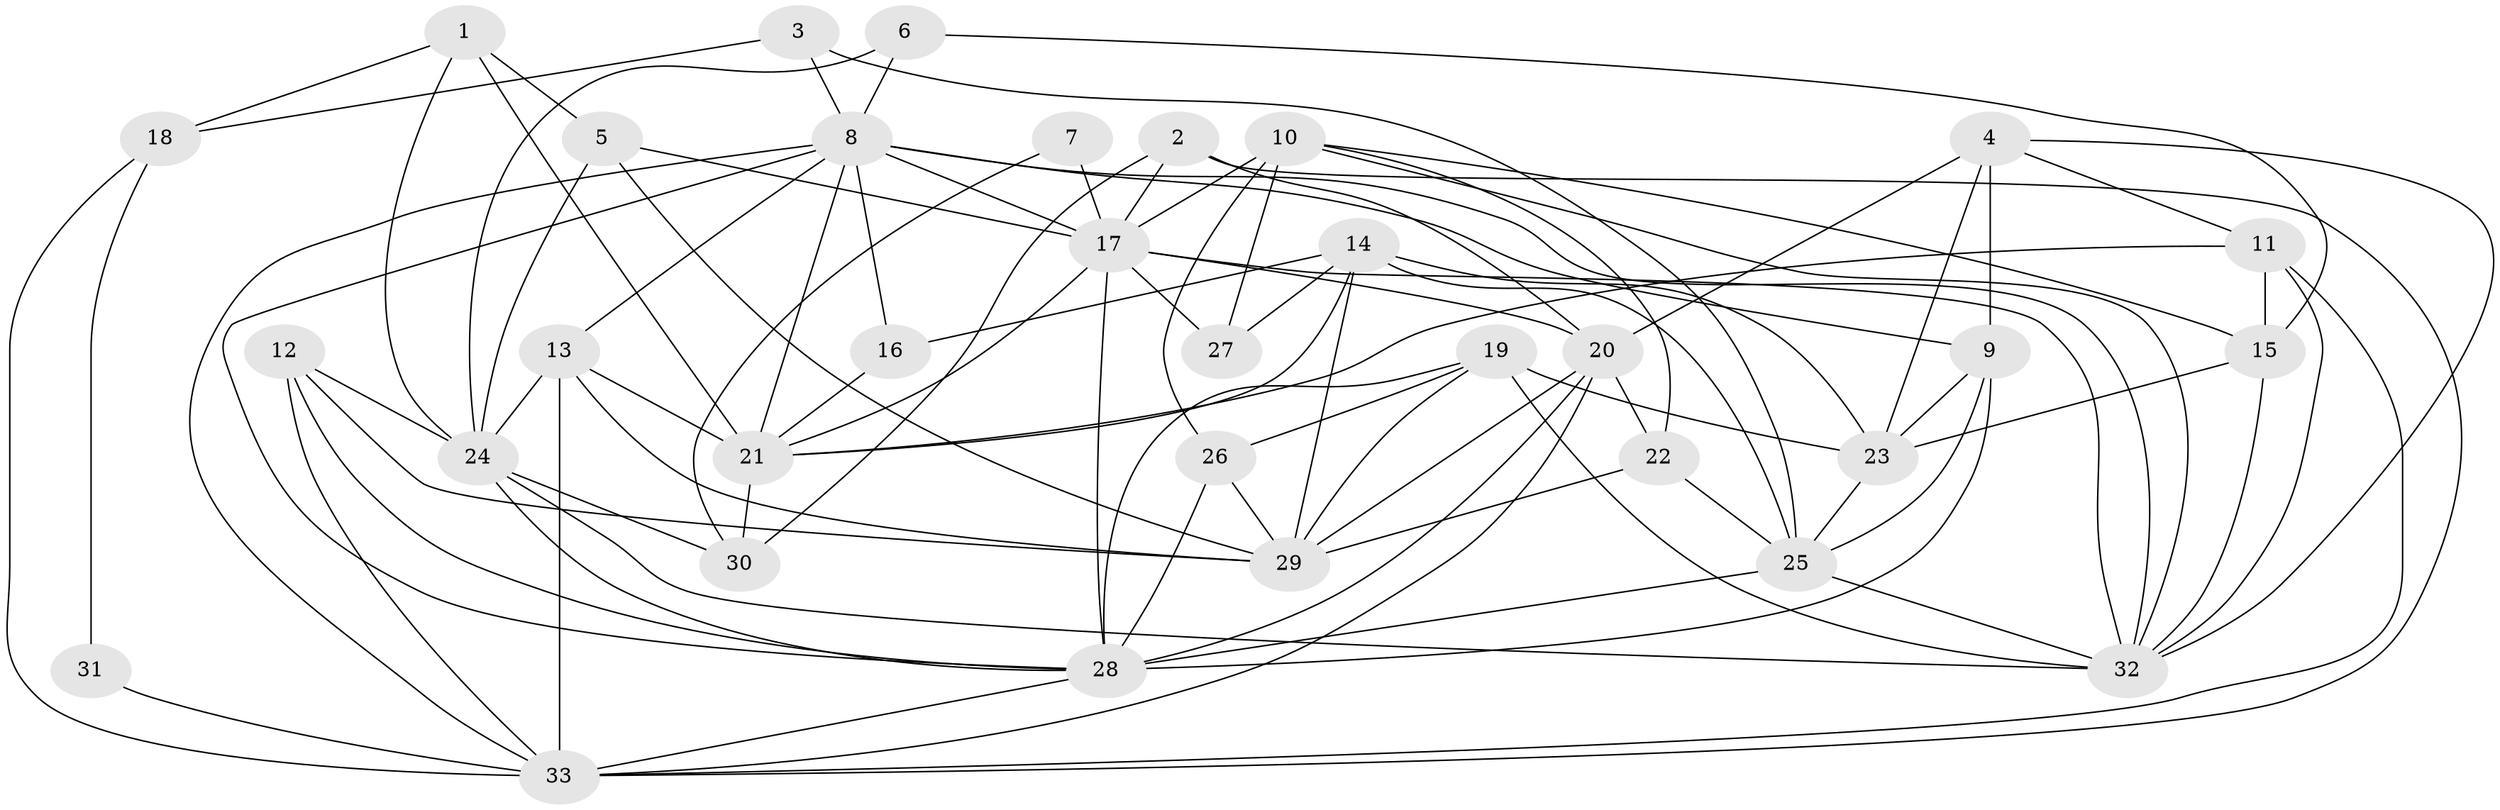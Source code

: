 // original degree distribution, {2: 0.09230769230769231, 5: 0.18461538461538463, 4: 0.2923076923076923, 6: 0.12307692307692308, 3: 0.2923076923076923, 7: 0.015384615384615385}
// Generated by graph-tools (version 1.1) at 2025/50/03/09/25 03:50:07]
// undirected, 33 vertices, 91 edges
graph export_dot {
graph [start="1"]
  node [color=gray90,style=filled];
  1;
  2;
  3;
  4;
  5;
  6;
  7;
  8;
  9;
  10;
  11;
  12;
  13;
  14;
  15;
  16;
  17;
  18;
  19;
  20;
  21;
  22;
  23;
  24;
  25;
  26;
  27;
  28;
  29;
  30;
  31;
  32;
  33;
  1 -- 5 [weight=2.0];
  1 -- 18 [weight=1.0];
  1 -- 21 [weight=1.0];
  1 -- 24 [weight=1.0];
  2 -- 17 [weight=1.0];
  2 -- 20 [weight=1.0];
  2 -- 30 [weight=1.0];
  2 -- 33 [weight=1.0];
  3 -- 8 [weight=1.0];
  3 -- 18 [weight=1.0];
  3 -- 25 [weight=1.0];
  4 -- 9 [weight=1.0];
  4 -- 11 [weight=1.0];
  4 -- 20 [weight=1.0];
  4 -- 23 [weight=1.0];
  4 -- 32 [weight=1.0];
  5 -- 17 [weight=1.0];
  5 -- 24 [weight=1.0];
  5 -- 29 [weight=1.0];
  6 -- 8 [weight=1.0];
  6 -- 15 [weight=1.0];
  6 -- 24 [weight=1.0];
  7 -- 17 [weight=2.0];
  7 -- 30 [weight=1.0];
  8 -- 9 [weight=1.0];
  8 -- 13 [weight=1.0];
  8 -- 16 [weight=1.0];
  8 -- 17 [weight=1.0];
  8 -- 21 [weight=1.0];
  8 -- 28 [weight=1.0];
  8 -- 32 [weight=1.0];
  8 -- 33 [weight=1.0];
  9 -- 23 [weight=1.0];
  9 -- 25 [weight=1.0];
  9 -- 28 [weight=1.0];
  10 -- 15 [weight=1.0];
  10 -- 17 [weight=1.0];
  10 -- 22 [weight=1.0];
  10 -- 26 [weight=1.0];
  10 -- 27 [weight=2.0];
  10 -- 32 [weight=1.0];
  11 -- 15 [weight=1.0];
  11 -- 21 [weight=1.0];
  11 -- 32 [weight=1.0];
  11 -- 33 [weight=1.0];
  12 -- 24 [weight=1.0];
  12 -- 28 [weight=1.0];
  12 -- 29 [weight=1.0];
  12 -- 33 [weight=1.0];
  13 -- 21 [weight=1.0];
  13 -- 24 [weight=1.0];
  13 -- 29 [weight=1.0];
  13 -- 33 [weight=1.0];
  14 -- 16 [weight=1.0];
  14 -- 21 [weight=1.0];
  14 -- 23 [weight=2.0];
  14 -- 25 [weight=1.0];
  14 -- 27 [weight=1.0];
  14 -- 29 [weight=1.0];
  15 -- 23 [weight=1.0];
  15 -- 32 [weight=1.0];
  16 -- 21 [weight=1.0];
  17 -- 20 [weight=1.0];
  17 -- 21 [weight=1.0];
  17 -- 27 [weight=1.0];
  17 -- 28 [weight=1.0];
  17 -- 32 [weight=1.0];
  18 -- 31 [weight=1.0];
  18 -- 33 [weight=1.0];
  19 -- 23 [weight=1.0];
  19 -- 26 [weight=1.0];
  19 -- 28 [weight=1.0];
  19 -- 29 [weight=1.0];
  19 -- 32 [weight=1.0];
  20 -- 22 [weight=1.0];
  20 -- 28 [weight=1.0];
  20 -- 29 [weight=1.0];
  20 -- 33 [weight=1.0];
  21 -- 30 [weight=1.0];
  22 -- 25 [weight=1.0];
  22 -- 29 [weight=1.0];
  23 -- 25 [weight=1.0];
  24 -- 28 [weight=1.0];
  24 -- 30 [weight=1.0];
  24 -- 32 [weight=1.0];
  25 -- 28 [weight=1.0];
  25 -- 32 [weight=1.0];
  26 -- 28 [weight=1.0];
  26 -- 29 [weight=1.0];
  28 -- 33 [weight=1.0];
  31 -- 33 [weight=1.0];
}
